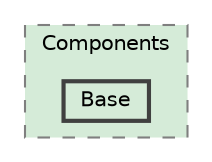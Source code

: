digraph "C:/Users/tkefauver/Source/Repos/MonkeyPaste/Common/MonkeyPaste.Common.Plugin/Interfaces/Components/Base"
{
 // LATEX_PDF_SIZE
  bgcolor="transparent";
  edge [fontname=Helvetica,fontsize=10,labelfontname=Helvetica,labelfontsize=10];
  node [fontname=Helvetica,fontsize=10,shape=box,height=0.2,width=0.4];
  compound=true
  subgraph clusterdir_76e37e4ec4ab51e571a695d42b30bfb8 {
    graph [ bgcolor="#d5ebd8", pencolor="grey50", label="Components", fontname=Helvetica,fontsize=10 style="filled,dashed", URL="dir_76e37e4ec4ab51e571a695d42b30bfb8.html",tooltip=""]
  dir_ea4c0ae2665961ee11f21e3677804fb8 [label="Base", fillcolor="#d5ebd8", color="grey25", style="filled,bold", URL="dir_ea4c0ae2665961ee11f21e3677804fb8.html",tooltip=""];
  }
}
